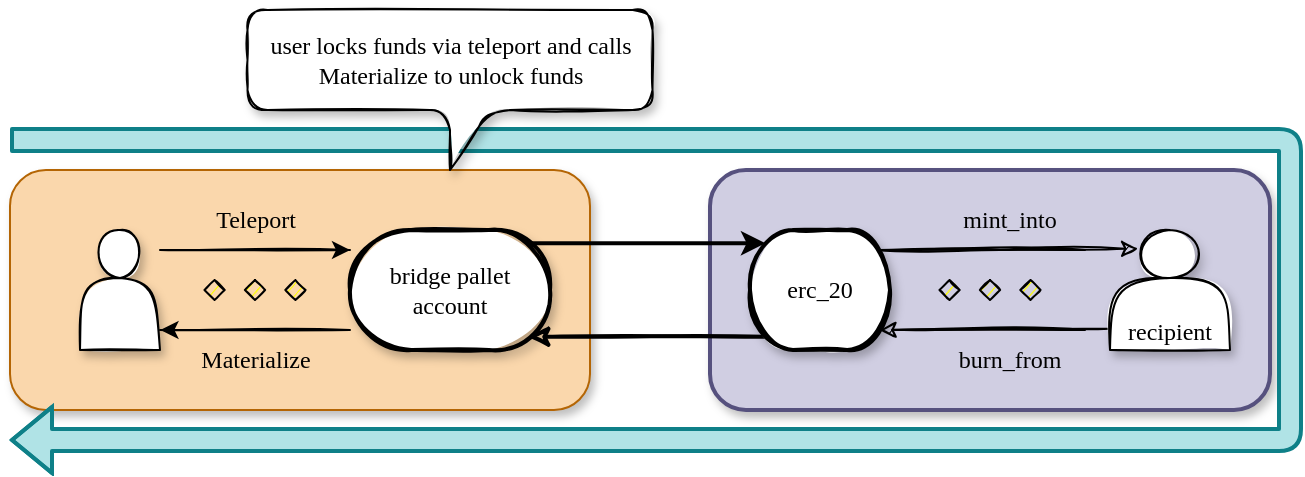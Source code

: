 <mxfile version="16.1.2" type="github">
  <diagram id="OmzNVfIJdslKNLaxX2No" name="第 1 页">
    <mxGraphModel dx="785" dy="464" grid="1" gridSize="10" guides="1" tooltips="1" connect="1" arrows="1" fold="1" page="1" pageScale="1" pageWidth="827" pageHeight="1169" math="0" shadow="0">
      <root>
        <mxCell id="0" />
        <mxCell id="1" parent="0" />
        <mxCell id="Xgk0hEnxSeAhe2udyDZA-2" value="" style="rounded=1;whiteSpace=wrap;html=1;fontFamily=Comic Sans MS;sketch=0;shadow=1;fillColor=#fad7ac;strokeColor=#b46504;" vertex="1" parent="1">
          <mxGeometry x="130" y="400" width="290" height="120" as="geometry" />
        </mxCell>
        <mxCell id="Xgk0hEnxSeAhe2udyDZA-5" value="&lt;span&gt;bridge pallet account&lt;/span&gt;" style="strokeWidth=2;html=1;shape=mxgraph.flowchart.terminator;whiteSpace=wrap;fontFamily=Comic Sans MS;sketch=1;shadow=1;" vertex="1" parent="1">
          <mxGeometry x="300" y="430" width="100" height="60" as="geometry" />
        </mxCell>
        <mxCell id="Xgk0hEnxSeAhe2udyDZA-12" style="edgeStyle=orthogonalEdgeStyle;rounded=0;orthogonalLoop=1;jettySize=auto;html=1;exitX=0;exitY=0;exitDx=0;exitDy=0;exitPerimeter=0;entryX=1;entryY=0;entryDx=0;entryDy=0;entryPerimeter=0;fontFamily=Comic Sans MS;" edge="1" parent="1" source="Xgk0hEnxSeAhe2udyDZA-6" target="Xgk0hEnxSeAhe2udyDZA-6">
          <mxGeometry relative="1" as="geometry">
            <Array as="points">
              <mxPoint x="253" y="440" />
              <mxPoint x="253" y="440" />
            </Array>
          </mxGeometry>
        </mxCell>
        <mxCell id="Xgk0hEnxSeAhe2udyDZA-13" style="edgeStyle=orthogonalEdgeStyle;rounded=0;orthogonalLoop=1;jettySize=auto;html=1;exitX=1;exitY=1;exitDx=0;exitDy=0;exitPerimeter=0;entryX=1.006;entryY=0.833;entryDx=0;entryDy=0;entryPerimeter=0;fontFamily=Comic Sans MS;" edge="1" parent="1" source="Xgk0hEnxSeAhe2udyDZA-6" target="Xgk0hEnxSeAhe2udyDZA-7">
          <mxGeometry relative="1" as="geometry">
            <Array as="points">
              <mxPoint x="270" y="480" />
              <mxPoint x="270" y="480" />
            </Array>
          </mxGeometry>
        </mxCell>
        <mxCell id="Xgk0hEnxSeAhe2udyDZA-6" value="" style="verticalLabelPosition=bottom;verticalAlign=top;html=1;shape=mxgraph.flowchart.parallel_mode;pointerEvents=1;rotation=0;fontFamily=Comic Sans MS;sketch=1;shadow=0;" vertex="1" parent="1">
          <mxGeometry x="205" y="440" width="95" height="40" as="geometry" />
        </mxCell>
        <mxCell id="Xgk0hEnxSeAhe2udyDZA-7" value="" style="shape=actor;whiteSpace=wrap;html=1;fontFamily=Comic Sans MS;sketch=1;shadow=1;" vertex="1" parent="1">
          <mxGeometry x="165" y="430" width="40" height="60" as="geometry" />
        </mxCell>
        <mxCell id="Xgk0hEnxSeAhe2udyDZA-10" value="Teleport" style="text;html=1;strokeColor=none;fillColor=none;align=center;verticalAlign=middle;whiteSpace=wrap;rounded=0;fontFamily=Comic Sans MS;sketch=1;shadow=1;" vertex="1" parent="1">
          <mxGeometry x="222.5" y="410" width="60" height="30" as="geometry" />
        </mxCell>
        <mxCell id="Xgk0hEnxSeAhe2udyDZA-14" value="Materialize" style="text;html=1;strokeColor=none;fillColor=none;align=center;verticalAlign=middle;whiteSpace=wrap;rounded=0;fontFamily=Comic Sans MS;sketch=1;shadow=1;glass=0;" vertex="1" parent="1">
          <mxGeometry x="222.5" y="480" width="60" height="30" as="geometry" />
        </mxCell>
        <mxCell id="Xgk0hEnxSeAhe2udyDZA-54" value="" style="whiteSpace=wrap;html=1;fontFamily=Comic Sans MS;strokeWidth=2;sketch=0;shadow=1;fillColor=#d0cee2;strokeColor=#56517e;rounded=1;glass=0;" vertex="1" parent="1">
          <mxGeometry x="480" y="400" width="280" height="120" as="geometry" />
        </mxCell>
        <mxCell id="Xgk0hEnxSeAhe2udyDZA-61" style="edgeStyle=orthogonalEdgeStyle;rounded=0;orthogonalLoop=1;jettySize=auto;html=1;exitX=-0.007;exitY=0.823;exitDx=0;exitDy=0;entryX=0.925;entryY=0.833;entryDx=0;entryDy=0;entryPerimeter=0;fontFamily=Comic Sans MS;exitPerimeter=0;sketch=1;" edge="1" parent="1" source="Xgk0hEnxSeAhe2udyDZA-57" target="Xgk0hEnxSeAhe2udyDZA-58">
          <mxGeometry relative="1" as="geometry">
            <Array as="points">
              <mxPoint x="625" y="479" />
              <mxPoint x="565" y="480" />
            </Array>
          </mxGeometry>
        </mxCell>
        <mxCell id="Xgk0hEnxSeAhe2udyDZA-57" value="recipient" style="shape=actor;whiteSpace=wrap;html=1;fontFamily=Comic Sans MS;sketch=1;shadow=1;verticalAlign=bottom;" vertex="1" parent="1">
          <mxGeometry x="680" y="430" width="60" height="60" as="geometry" />
        </mxCell>
        <mxCell id="Xgk0hEnxSeAhe2udyDZA-60" style="edgeStyle=orthogonalEdgeStyle;rounded=0;orthogonalLoop=1;jettySize=auto;html=1;exitX=0.897;exitY=0.167;exitDx=0;exitDy=0;exitPerimeter=0;entryX=0.235;entryY=0.156;entryDx=0;entryDy=0;entryPerimeter=0;fontFamily=Comic Sans MS;sketch=1;" edge="1" parent="1" source="Xgk0hEnxSeAhe2udyDZA-58" target="Xgk0hEnxSeAhe2udyDZA-57">
          <mxGeometry relative="1" as="geometry" />
        </mxCell>
        <mxCell id="Xgk0hEnxSeAhe2udyDZA-65" style="edgeStyle=orthogonalEdgeStyle;rounded=1;sketch=1;orthogonalLoop=1;jettySize=auto;html=1;exitX=0.11;exitY=0.89;exitDx=0;exitDy=0;exitPerimeter=0;entryX=0.89;entryY=0.89;entryDx=0;entryDy=0;entryPerimeter=0;fontFamily=Comic Sans MS;strokeWidth=2;" edge="1" parent="1" source="Xgk0hEnxSeAhe2udyDZA-58" target="Xgk0hEnxSeAhe2udyDZA-5">
          <mxGeometry relative="1" as="geometry" />
        </mxCell>
        <mxCell id="Xgk0hEnxSeAhe2udyDZA-58" value="erc_20" style="strokeWidth=2;html=1;shape=mxgraph.flowchart.terminator;whiteSpace=wrap;fontFamily=Comic Sans MS;sketch=1;shadow=1;" vertex="1" parent="1">
          <mxGeometry x="500" y="430" width="70" height="60" as="geometry" />
        </mxCell>
        <mxCell id="Xgk0hEnxSeAhe2udyDZA-59" value="" style="verticalLabelPosition=bottom;verticalAlign=top;html=1;shape=mxgraph.flowchart.parallel_mode;pointerEvents=1;rotation=0;fontFamily=Comic Sans MS;sketch=1;shadow=0;" vertex="1" parent="1">
          <mxGeometry x="572.5" y="440" width="95" height="40" as="geometry" />
        </mxCell>
        <mxCell id="Xgk0hEnxSeAhe2udyDZA-62" value="mint_into" style="text;html=1;strokeColor=none;fillColor=none;align=center;verticalAlign=middle;whiteSpace=wrap;rounded=0;fontFamily=Comic Sans MS;sketch=1;shadow=1;" vertex="1" parent="1">
          <mxGeometry x="600" y="410" width="60" height="30" as="geometry" />
        </mxCell>
        <mxCell id="Xgk0hEnxSeAhe2udyDZA-64" value="burn_from" style="text;html=1;strokeColor=none;fillColor=none;align=center;verticalAlign=middle;whiteSpace=wrap;rounded=0;fontFamily=Comic Sans MS;sketch=1;shadow=1;" vertex="1" parent="1">
          <mxGeometry x="600" y="480" width="60" height="30" as="geometry" />
        </mxCell>
        <mxCell id="Xgk0hEnxSeAhe2udyDZA-56" value="" style="edgeStyle=orthogonalEdgeStyle;rounded=1;orthogonalLoop=1;jettySize=auto;html=1;fontFamily=Comic Sans MS;exitX=0.89;exitY=0.11;exitDx=0;exitDy=0;exitPerimeter=0;entryX=0.11;entryY=0.11;entryDx=0;entryDy=0;entryPerimeter=0;strokeWidth=2;" edge="1" parent="1" source="Xgk0hEnxSeAhe2udyDZA-5" target="Xgk0hEnxSeAhe2udyDZA-58">
          <mxGeometry relative="1" as="geometry" />
        </mxCell>
        <mxCell id="Xgk0hEnxSeAhe2udyDZA-70" value="" style="endArrow=classic;html=1;rounded=1;sketch=0;edgeStyle=elbowEdgeStyle;strokeWidth=2;shape=flexArrow;fillColor=#b0e3e6;strokeColor=#0e8088;" edge="1" parent="1">
          <mxGeometry width="50" height="50" relative="1" as="geometry">
            <mxPoint x="130" y="385" as="sourcePoint" />
            <mxPoint x="130" y="535" as="targetPoint" />
            <Array as="points">
              <mxPoint x="770" y="475" />
            </Array>
          </mxGeometry>
        </mxCell>
        <mxCell id="Xgk0hEnxSeAhe2udyDZA-27" value="user locks funds via teleport and calls Materialize to unlock funds" style="shape=callout;whiteSpace=wrap;html=1;perimeter=calloutPerimeter;fontFamily=Comic Sans MS;sketch=1;rounded=1;shadow=1;" vertex="1" parent="1">
          <mxGeometry x="248.75" y="320" width="202.5" height="80" as="geometry" />
        </mxCell>
      </root>
    </mxGraphModel>
  </diagram>
</mxfile>
